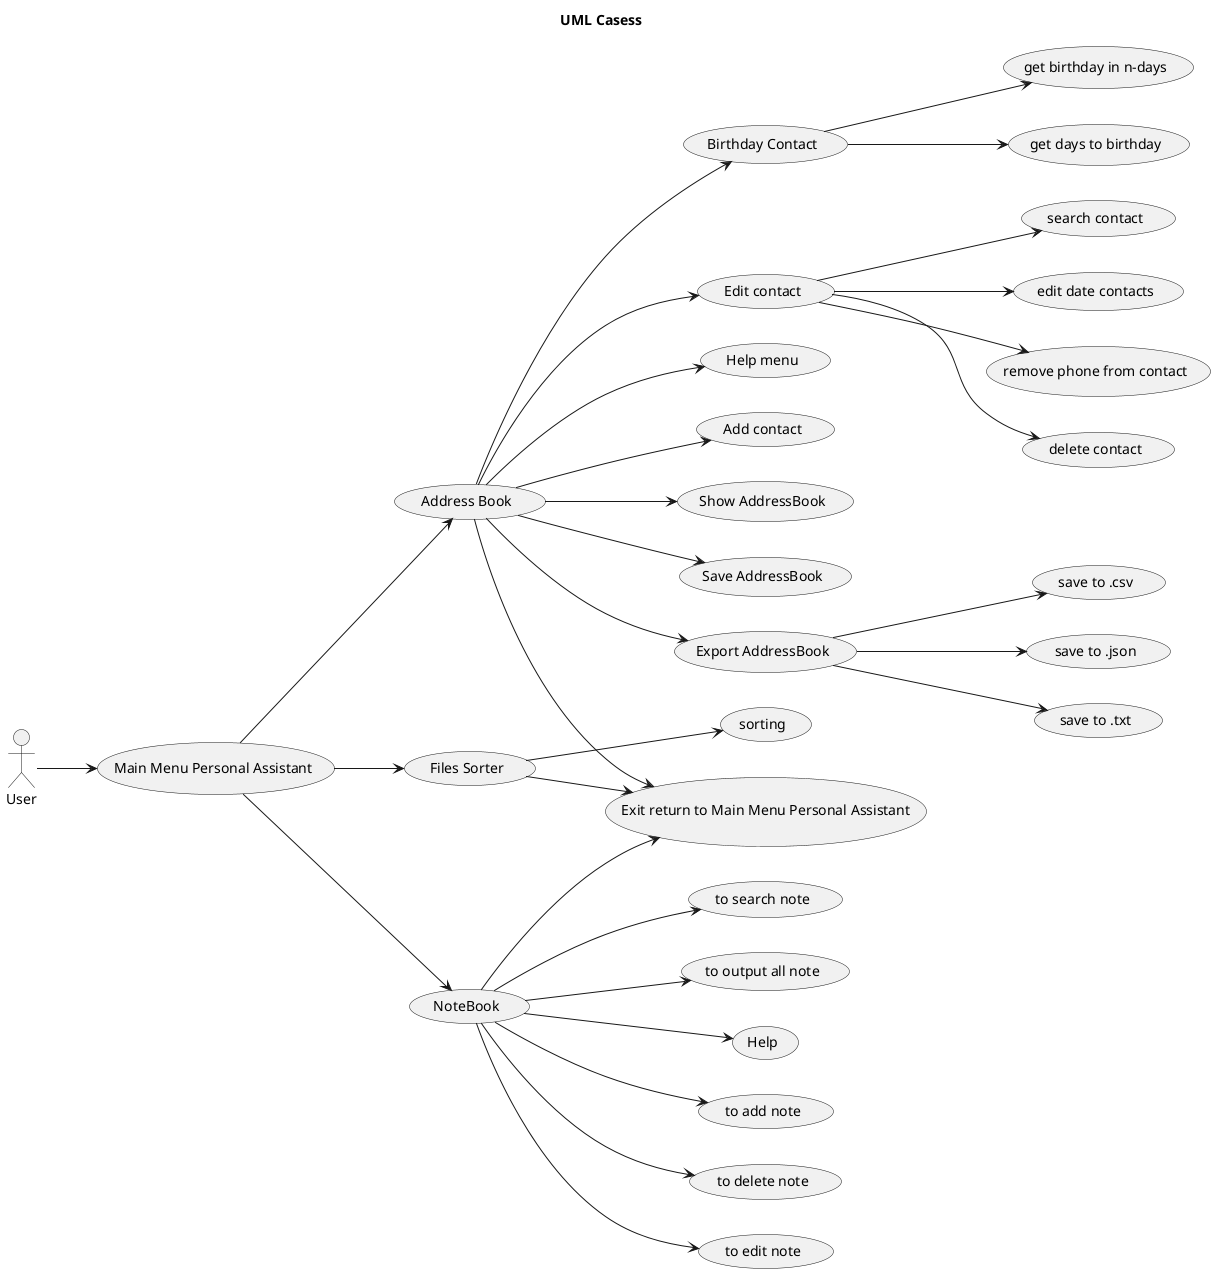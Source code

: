 @startuml
title UML Casess
left to right direction
actor "User" as User
usecase "Main Menu Personal Assistant" as Menu
usecase "Address Book" as AB
usecase "Files Sorter" as sorter
usecase "NoteBook" as notes
usecase "Add contact" as addcontact
usecase "Show AddressBook" as showall
usecase "Save AddressBook" as savetobin
usecase "Export AddressBook" as export_ab
usecase "Birthday Contact" as birthday
usecase "Edit contact" as editcontact
User --> Menu
Menu --> AB
Menu --> notes
Menu --> sorter
AB --> addcontact
AB --> showall
AB --> savetobin
AB --> editcontact
AB --> export_ab
AB --> birthday
export_ab --> (save to .csv)
export_ab --> (save to .json)
export_ab --> (save to .txt)
birthday --> (get days to birthday)
birthday --> (get birthday in n-days)
editcontact --> (edit date contacts)
editcontact --> (remove phone from contact)
editcontact --> (delete contact)
editcontact --> (search contact)
AB --> (Help menu)
AB --> (Exit return to Main Menu Personal Assistant)
notes --> (to add note)
notes --> (to delete note)
notes --> (to edit note)
notes --> (to search note)
notes --> (to output all note)
notes --> (Help)
notes --> (Exit return to Main Menu Personal Assistant)
sorter --> (sorting)
sorter --> (Exit return to Main Menu Personal Assistant)
@enduml